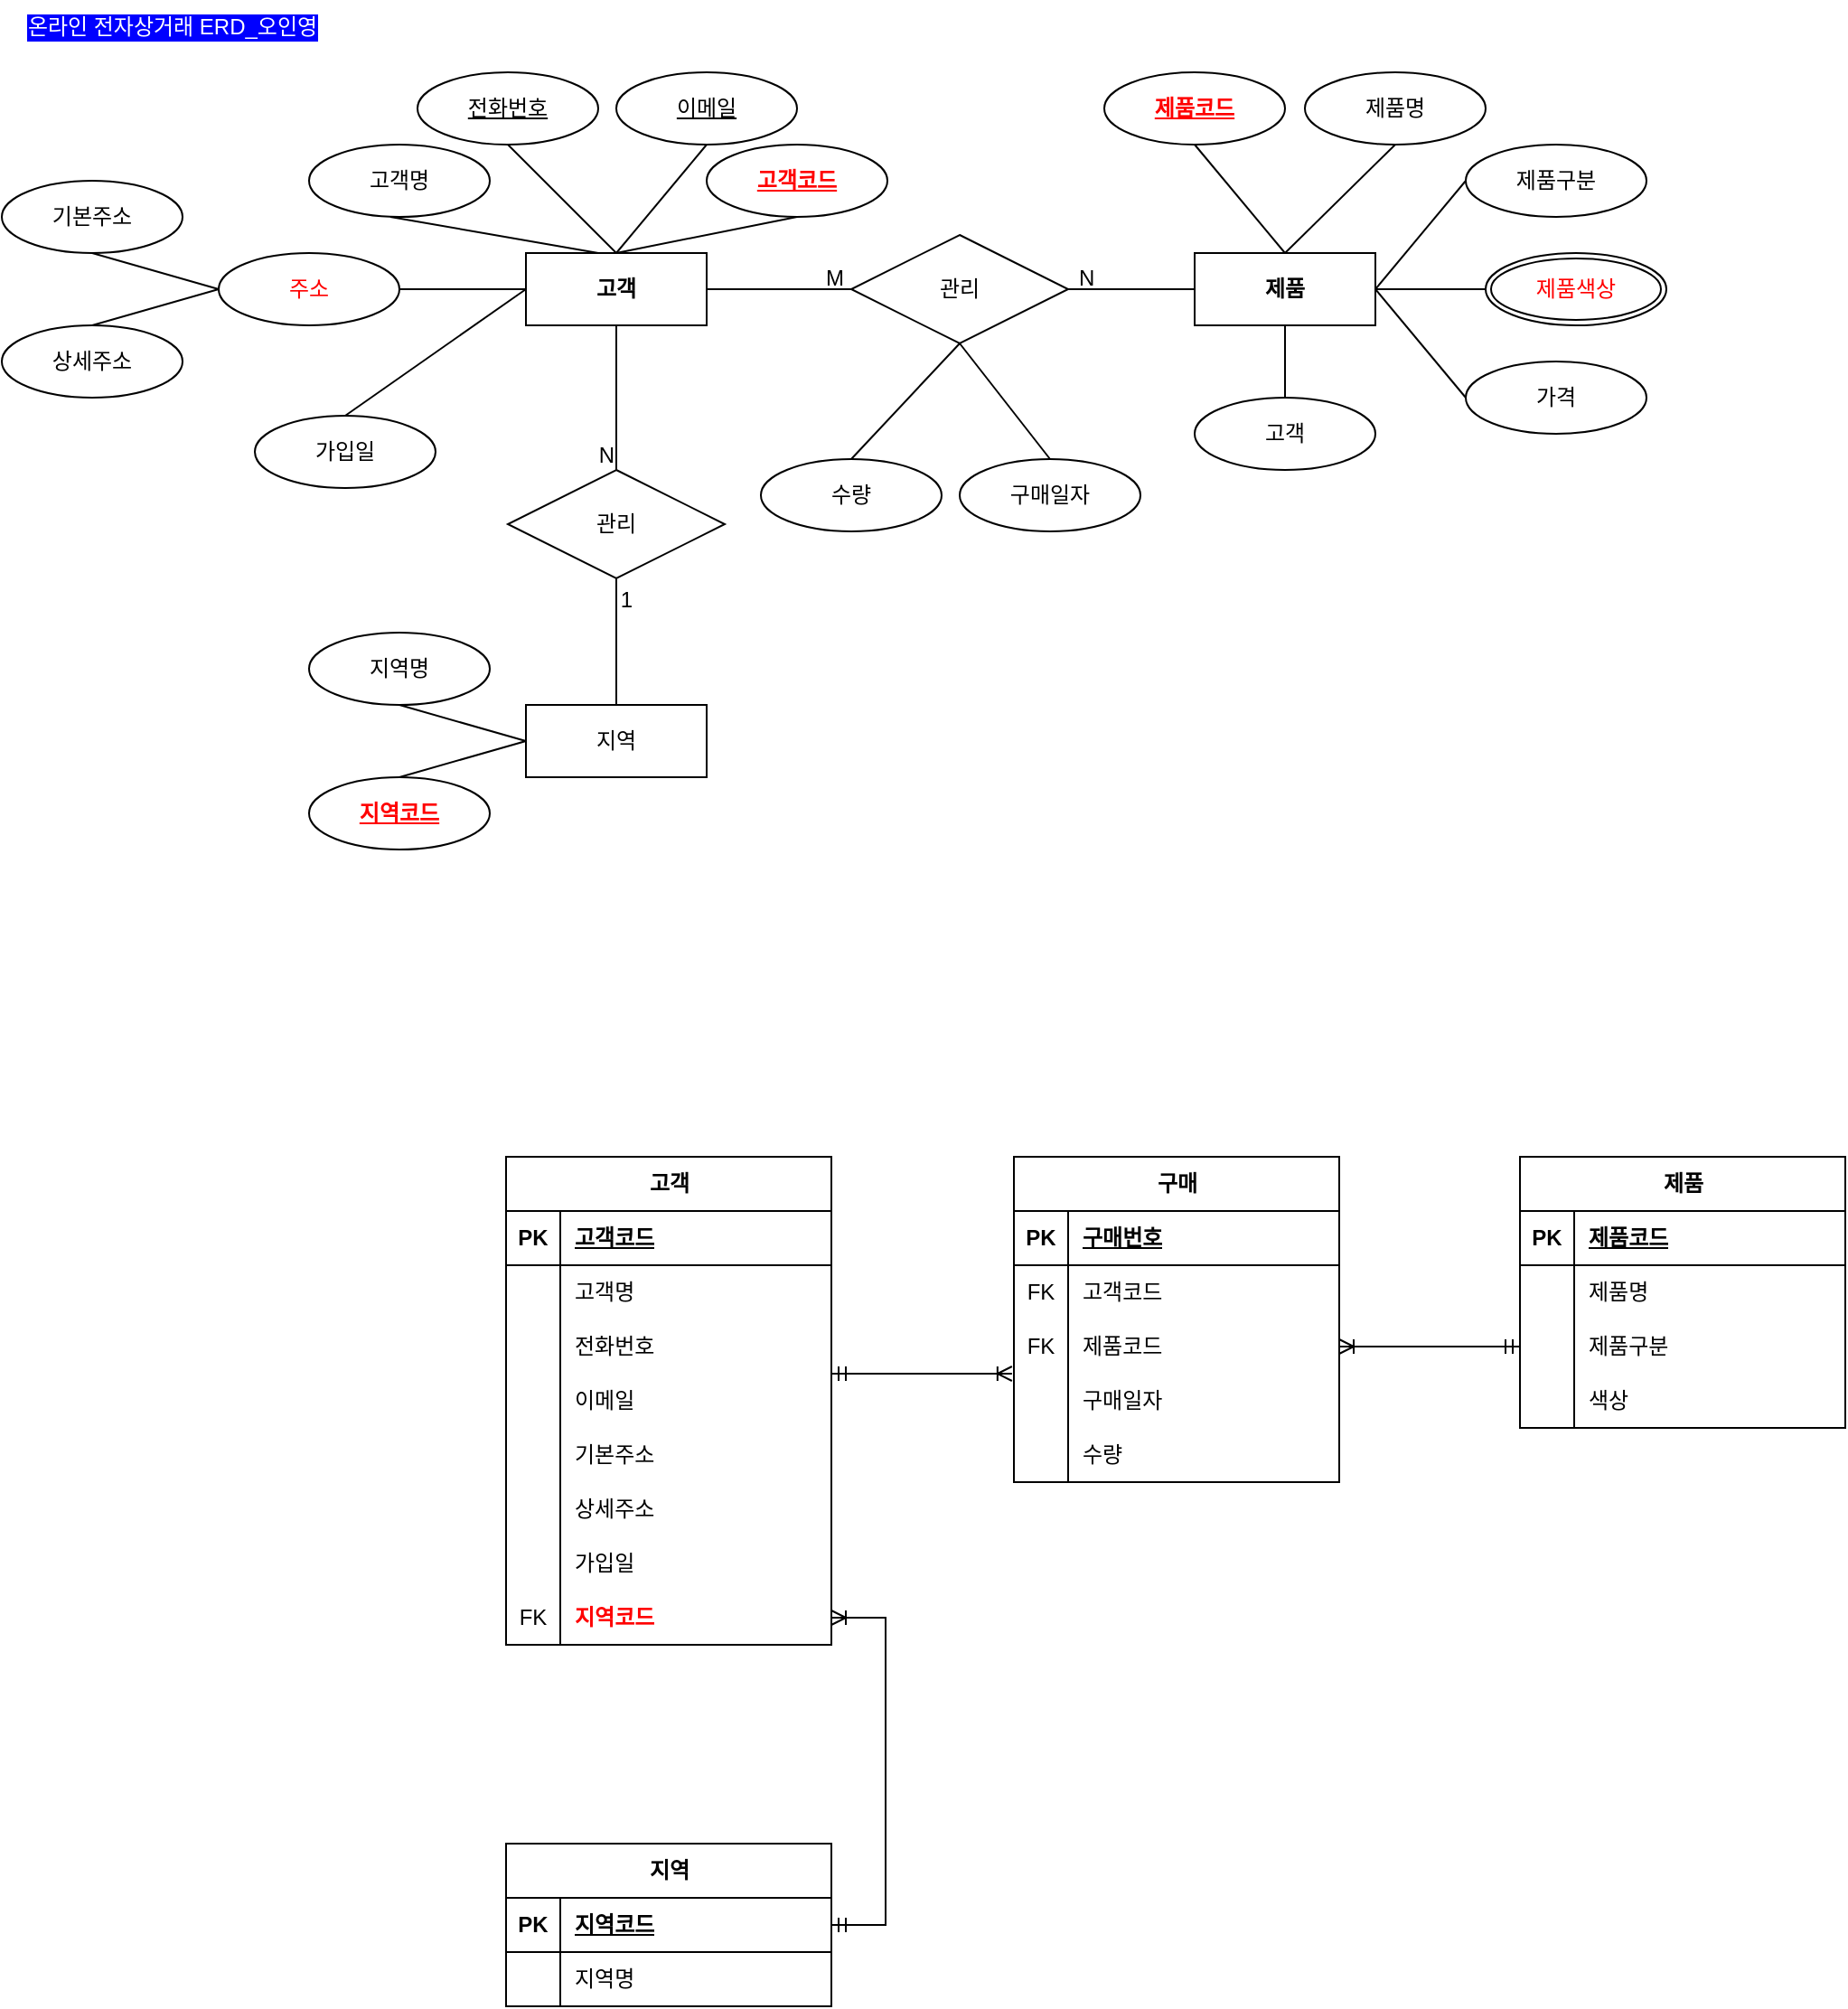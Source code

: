 <mxfile version="22.1.16" type="github">
  <diagram name="페이지-1" id="R67bqp3JX1-UjStmCpMm">
    <mxGraphModel dx="1434" dy="780" grid="1" gridSize="10" guides="1" tooltips="1" connect="1" arrows="1" fold="1" page="1" pageScale="1" pageWidth="827" pageHeight="1169" math="0" shadow="0">
      <root>
        <mxCell id="0" />
        <mxCell id="1" parent="0" />
        <mxCell id="nbEkhS87b62dAmyDPt1U-25" value="고객" style="whiteSpace=wrap;html=1;align=center;fontStyle=1" parent="1" vertex="1">
          <mxGeometry x="610" y="260" width="100" height="40" as="geometry" />
        </mxCell>
        <mxCell id="nbEkhS87b62dAmyDPt1U-26" value="제품&lt;br&gt;" style="whiteSpace=wrap;html=1;align=center;fontStyle=1" parent="1" vertex="1">
          <mxGeometry x="980" y="260" width="100" height="40" as="geometry" />
        </mxCell>
        <mxCell id="nbEkhS87b62dAmyDPt1U-27" value="지역" style="whiteSpace=wrap;html=1;align=center;" parent="1" vertex="1">
          <mxGeometry x="610" y="510" width="100" height="40" as="geometry" />
        </mxCell>
        <mxCell id="nbEkhS87b62dAmyDPt1U-31" value="이메일" style="ellipse;whiteSpace=wrap;html=1;align=center;fontStyle=4" parent="1" vertex="1">
          <mxGeometry x="660" y="160" width="100" height="40" as="geometry" />
        </mxCell>
        <mxCell id="nbEkhS87b62dAmyDPt1U-32" value="전화번호" style="ellipse;whiteSpace=wrap;html=1;align=center;fontStyle=4" parent="1" vertex="1">
          <mxGeometry x="550" y="160" width="100" height="40" as="geometry" />
        </mxCell>
        <mxCell id="nbEkhS87b62dAmyDPt1U-33" value="고객명" style="ellipse;whiteSpace=wrap;html=1;align=center;" parent="1" vertex="1">
          <mxGeometry x="490" y="200" width="100" height="40" as="geometry" />
        </mxCell>
        <mxCell id="nbEkhS87b62dAmyDPt1U-35" value="고객코드" style="ellipse;whiteSpace=wrap;html=1;align=center;fontStyle=5;fontColor=#FF0000;" parent="1" vertex="1">
          <mxGeometry x="710" y="200" width="100" height="40" as="geometry" />
        </mxCell>
        <mxCell id="nbEkhS87b62dAmyDPt1U-36" value="제품코드" style="ellipse;whiteSpace=wrap;html=1;align=center;fontStyle=5;fontColor=#FF0000;" parent="1" vertex="1">
          <mxGeometry x="930" y="160" width="100" height="40" as="geometry" />
        </mxCell>
        <mxCell id="nbEkhS87b62dAmyDPt1U-37" value="제품구분" style="ellipse;whiteSpace=wrap;html=1;align=center;fontStyle=0" parent="1" vertex="1">
          <mxGeometry x="1130" y="200" width="100" height="40" as="geometry" />
        </mxCell>
        <mxCell id="nbEkhS87b62dAmyDPt1U-38" value="제품명" style="ellipse;whiteSpace=wrap;html=1;align=center;fontStyle=0" parent="1" vertex="1">
          <mxGeometry x="1041" y="160" width="100" height="40" as="geometry" />
        </mxCell>
        <mxCell id="nbEkhS87b62dAmyDPt1U-39" value="제품색상" style="ellipse;shape=doubleEllipse;margin=3;whiteSpace=wrap;html=1;align=center;fontColor=#FF0000;" parent="1" vertex="1">
          <mxGeometry x="1141" y="260" width="100" height="40" as="geometry" />
        </mxCell>
        <mxCell id="nbEkhS87b62dAmyDPt1U-40" value="가격" style="ellipse;whiteSpace=wrap;html=1;align=center;fontStyle=0" parent="1" vertex="1">
          <mxGeometry x="1130" y="320" width="100" height="40" as="geometry" />
        </mxCell>
        <mxCell id="nbEkhS87b62dAmyDPt1U-41" value="고객" style="ellipse;whiteSpace=wrap;html=1;align=center;fontStyle=0" parent="1" vertex="1">
          <mxGeometry x="980" y="340" width="100" height="40" as="geometry" />
        </mxCell>
        <mxCell id="nbEkhS87b62dAmyDPt1U-43" value="가입일" style="ellipse;whiteSpace=wrap;html=1;align=center;" parent="1" vertex="1">
          <mxGeometry x="460" y="350" width="100" height="40" as="geometry" />
        </mxCell>
        <mxCell id="nbEkhS87b62dAmyDPt1U-44" value="주소" style="ellipse;whiteSpace=wrap;html=1;align=center;fontColor=#FF0000;" parent="1" vertex="1">
          <mxGeometry x="440" y="260" width="100" height="40" as="geometry" />
        </mxCell>
        <mxCell id="nbEkhS87b62dAmyDPt1U-45" value="기본주소" style="ellipse;whiteSpace=wrap;html=1;align=center;" parent="1" vertex="1">
          <mxGeometry x="320" y="220" width="100" height="40" as="geometry" />
        </mxCell>
        <mxCell id="nbEkhS87b62dAmyDPt1U-46" value="상세주소" style="ellipse;whiteSpace=wrap;html=1;align=center;" parent="1" vertex="1">
          <mxGeometry x="320" y="300" width="100" height="40" as="geometry" />
        </mxCell>
        <mxCell id="nbEkhS87b62dAmyDPt1U-47" value="지역명" style="ellipse;whiteSpace=wrap;html=1;align=center;" parent="1" vertex="1">
          <mxGeometry x="490" y="470" width="100" height="40" as="geometry" />
        </mxCell>
        <mxCell id="nbEkhS87b62dAmyDPt1U-48" value="지역코드" style="ellipse;whiteSpace=wrap;html=1;align=center;fontStyle=5;fontColor=#FF0000;" parent="1" vertex="1">
          <mxGeometry x="490" y="550" width="100" height="40" as="geometry" />
        </mxCell>
        <mxCell id="nbEkhS87b62dAmyDPt1U-54" value="" style="endArrow=none;html=1;rounded=0;exitX=0.5;exitY=0;exitDx=0;exitDy=0;" parent="1" source="nbEkhS87b62dAmyDPt1U-25" edge="1">
          <mxGeometry width="50" height="50" relative="1" as="geometry">
            <mxPoint x="660" y="250" as="sourcePoint" />
            <mxPoint x="710" y="200" as="targetPoint" />
          </mxGeometry>
        </mxCell>
        <mxCell id="nbEkhS87b62dAmyDPt1U-56" value="" style="endArrow=none;html=1;rounded=0;exitX=0.5;exitY=0;exitDx=0;exitDy=0;entryX=0.5;entryY=1;entryDx=0;entryDy=0;" parent="1" source="nbEkhS87b62dAmyDPt1U-25" target="nbEkhS87b62dAmyDPt1U-32" edge="1">
          <mxGeometry width="50" height="50" relative="1" as="geometry">
            <mxPoint x="610" y="260" as="sourcePoint" />
            <mxPoint x="670" y="200" as="targetPoint" />
          </mxGeometry>
        </mxCell>
        <mxCell id="nbEkhS87b62dAmyDPt1U-57" value="" style="endArrow=none;html=1;rounded=0;entryX=0.5;entryY=1;entryDx=0;entryDy=0;" parent="1" target="nbEkhS87b62dAmyDPt1U-35" edge="1">
          <mxGeometry width="50" height="50" relative="1" as="geometry">
            <mxPoint x="660" y="260" as="sourcePoint" />
            <mxPoint x="700" y="210" as="targetPoint" />
          </mxGeometry>
        </mxCell>
        <mxCell id="nbEkhS87b62dAmyDPt1U-58" value="" style="endArrow=none;html=1;rounded=0;" parent="1" edge="1">
          <mxGeometry width="50" height="50" relative="1" as="geometry">
            <mxPoint x="535" y="240" as="sourcePoint" />
            <mxPoint x="650" y="260" as="targetPoint" />
          </mxGeometry>
        </mxCell>
        <mxCell id="nbEkhS87b62dAmyDPt1U-59" value="" style="endArrow=none;html=1;rounded=0;entryX=0;entryY=0.5;entryDx=0;entryDy=0;exitX=1;exitY=0.5;exitDx=0;exitDy=0;" parent="1" source="nbEkhS87b62dAmyDPt1U-44" target="nbEkhS87b62dAmyDPt1U-25" edge="1">
          <mxGeometry width="50" height="50" relative="1" as="geometry">
            <mxPoint x="570" y="280" as="sourcePoint" />
            <mxPoint x="680" y="260" as="targetPoint" />
          </mxGeometry>
        </mxCell>
        <mxCell id="nbEkhS87b62dAmyDPt1U-60" value="" style="endArrow=none;html=1;rounded=0;entryX=0;entryY=0.5;entryDx=0;entryDy=0;exitX=0.5;exitY=1;exitDx=0;exitDy=0;" parent="1" source="nbEkhS87b62dAmyDPt1U-45" target="nbEkhS87b62dAmyDPt1U-44" edge="1">
          <mxGeometry width="50" height="50" relative="1" as="geometry">
            <mxPoint x="310" y="300" as="sourcePoint" />
            <mxPoint x="420" y="280" as="targetPoint" />
          </mxGeometry>
        </mxCell>
        <mxCell id="nbEkhS87b62dAmyDPt1U-61" value="" style="endArrow=none;html=1;rounded=0;fontStyle=1;exitX=0.5;exitY=0;exitDx=0;exitDy=0;" parent="1" source="nbEkhS87b62dAmyDPt1U-46" edge="1">
          <mxGeometry width="50" height="50" relative="1" as="geometry">
            <mxPoint x="310" y="300" as="sourcePoint" />
            <mxPoint x="440" y="280" as="targetPoint" />
          </mxGeometry>
        </mxCell>
        <mxCell id="nbEkhS87b62dAmyDPt1U-62" value="" style="endArrow=none;html=1;rounded=0;entryX=0.5;entryY=1;entryDx=0;entryDy=0;exitX=0;exitY=0.5;exitDx=0;exitDy=0;" parent="1" source="nbEkhS87b62dAmyDPt1U-27" target="nbEkhS87b62dAmyDPt1U-47" edge="1">
          <mxGeometry width="50" height="50" relative="1" as="geometry">
            <mxPoint x="600" y="530" as="sourcePoint" />
            <mxPoint x="540" y="490" as="targetPoint" />
          </mxGeometry>
        </mxCell>
        <mxCell id="nbEkhS87b62dAmyDPt1U-65" value="" style="endArrow=none;html=1;rounded=0;exitX=0.5;exitY=0;exitDx=0;exitDy=0;entryX=0;entryY=0.5;entryDx=0;entryDy=0;" parent="1" source="nbEkhS87b62dAmyDPt1U-48" target="nbEkhS87b62dAmyDPt1U-27" edge="1">
          <mxGeometry width="50" height="50" relative="1" as="geometry">
            <mxPoint x="560" y="570" as="sourcePoint" />
            <mxPoint x="600" y="530" as="targetPoint" />
          </mxGeometry>
        </mxCell>
        <mxCell id="nbEkhS87b62dAmyDPt1U-66" value="" style="endArrow=none;html=1;rounded=0;entryX=0.5;entryY=1;entryDx=0;entryDy=0;" parent="1" target="nbEkhS87b62dAmyDPt1U-38" edge="1">
          <mxGeometry width="50" height="50" relative="1" as="geometry">
            <mxPoint x="1030" y="260" as="sourcePoint" />
            <mxPoint x="1080" y="210" as="targetPoint" />
          </mxGeometry>
        </mxCell>
        <mxCell id="nbEkhS87b62dAmyDPt1U-67" value="" style="endArrow=none;html=1;rounded=0;entryX=0.5;entryY=1;entryDx=0;entryDy=0;exitX=0.5;exitY=0;exitDx=0;exitDy=0;" parent="1" source="nbEkhS87b62dAmyDPt1U-26" target="nbEkhS87b62dAmyDPt1U-36" edge="1">
          <mxGeometry width="50" height="50" relative="1" as="geometry">
            <mxPoint x="930" y="250" as="sourcePoint" />
            <mxPoint x="1010" y="200" as="targetPoint" />
          </mxGeometry>
        </mxCell>
        <mxCell id="nbEkhS87b62dAmyDPt1U-68" value="" style="endArrow=none;html=1;rounded=0;entryX=0;entryY=0.5;entryDx=0;entryDy=0;" parent="1" target="nbEkhS87b62dAmyDPt1U-37" edge="1">
          <mxGeometry width="50" height="50" relative="1" as="geometry">
            <mxPoint x="1080" y="280" as="sourcePoint" />
            <mxPoint x="1140" y="240" as="targetPoint" />
          </mxGeometry>
        </mxCell>
        <mxCell id="nbEkhS87b62dAmyDPt1U-69" value="" style="endArrow=none;html=1;rounded=0;entryX=0;entryY=0.5;entryDx=0;entryDy=0;exitX=1;exitY=0.5;exitDx=0;exitDy=0;" parent="1" source="nbEkhS87b62dAmyDPt1U-26" target="nbEkhS87b62dAmyDPt1U-39" edge="1">
          <mxGeometry width="50" height="50" relative="1" as="geometry">
            <mxPoint x="1090" y="280" as="sourcePoint" />
            <mxPoint x="1150" y="250" as="targetPoint" />
          </mxGeometry>
        </mxCell>
        <mxCell id="nbEkhS87b62dAmyDPt1U-70" value="" style="endArrow=none;html=1;rounded=0;entryX=0;entryY=0.5;entryDx=0;entryDy=0;exitX=1;exitY=0.5;exitDx=0;exitDy=0;" parent="1" source="nbEkhS87b62dAmyDPt1U-26" target="nbEkhS87b62dAmyDPt1U-40" edge="1">
          <mxGeometry width="50" height="50" relative="1" as="geometry">
            <mxPoint x="1090" y="290" as="sourcePoint" />
            <mxPoint x="1150" y="300" as="targetPoint" />
          </mxGeometry>
        </mxCell>
        <mxCell id="nbEkhS87b62dAmyDPt1U-71" value="" style="endArrow=none;html=1;rounded=0;entryX=0.5;entryY=0;entryDx=0;entryDy=0;exitX=1;exitY=0.5;exitDx=0;exitDy=0;" parent="1" target="nbEkhS87b62dAmyDPt1U-41" edge="1">
          <mxGeometry width="50" height="50" relative="1" as="geometry">
            <mxPoint x="1030" y="300" as="sourcePoint" />
            <mxPoint x="1120" y="350" as="targetPoint" />
          </mxGeometry>
        </mxCell>
        <mxCell id="nbEkhS87b62dAmyDPt1U-72" value="" style="endArrow=none;html=1;rounded=0;entryX=0;entryY=0.5;entryDx=0;entryDy=0;exitX=0.5;exitY=0;exitDx=0;exitDy=0;" parent="1" source="nbEkhS87b62dAmyDPt1U-43" target="nbEkhS87b62dAmyDPt1U-25" edge="1">
          <mxGeometry width="50" height="50" relative="1" as="geometry">
            <mxPoint x="580" y="290" as="sourcePoint" />
            <mxPoint x="610" y="290" as="targetPoint" />
          </mxGeometry>
        </mxCell>
        <mxCell id="nbEkhS87b62dAmyDPt1U-76" value="관리" style="shape=rhombus;perimeter=rhombusPerimeter;whiteSpace=wrap;html=1;align=center;" parent="1" vertex="1">
          <mxGeometry x="600" y="380" width="120" height="60" as="geometry" />
        </mxCell>
        <mxCell id="nbEkhS87b62dAmyDPt1U-77" value="관리" style="shape=rhombus;perimeter=rhombusPerimeter;whiteSpace=wrap;html=1;align=center;" parent="1" vertex="1">
          <mxGeometry x="790" y="250" width="120" height="60" as="geometry" />
        </mxCell>
        <mxCell id="nbEkhS87b62dAmyDPt1U-80" value="" style="endArrow=none;html=1;rounded=0;entryX=0.5;entryY=1;entryDx=0;entryDy=0;exitX=0.5;exitY=0;exitDx=0;exitDy=0;" parent="1" source="nbEkhS87b62dAmyDPt1U-27" target="nbEkhS87b62dAmyDPt1U-76" edge="1">
          <mxGeometry relative="1" as="geometry">
            <mxPoint x="810" y="520" as="sourcePoint" />
            <mxPoint x="970" y="520" as="targetPoint" />
          </mxGeometry>
        </mxCell>
        <mxCell id="nbEkhS87b62dAmyDPt1U-81" value="1" style="resizable=0;html=1;whiteSpace=wrap;align=right;verticalAlign=bottom;" parent="nbEkhS87b62dAmyDPt1U-80" connectable="0" vertex="1">
          <mxGeometry x="1" relative="1" as="geometry">
            <mxPoint x="10" y="20" as="offset" />
          </mxGeometry>
        </mxCell>
        <mxCell id="nbEkhS87b62dAmyDPt1U-82" value="" style="endArrow=none;html=1;rounded=0;exitX=0.5;exitY=1;exitDx=0;exitDy=0;entryX=0.5;entryY=0;entryDx=0;entryDy=0;" parent="1" source="nbEkhS87b62dAmyDPt1U-25" target="nbEkhS87b62dAmyDPt1U-76" edge="1">
          <mxGeometry relative="1" as="geometry">
            <mxPoint x="810" y="520" as="sourcePoint" />
            <mxPoint x="970" y="520" as="targetPoint" />
          </mxGeometry>
        </mxCell>
        <mxCell id="nbEkhS87b62dAmyDPt1U-83" value="N" style="resizable=0;html=1;whiteSpace=wrap;align=right;verticalAlign=bottom;" parent="nbEkhS87b62dAmyDPt1U-82" connectable="0" vertex="1">
          <mxGeometry x="1" relative="1" as="geometry" />
        </mxCell>
        <mxCell id="nbEkhS87b62dAmyDPt1U-87" value="" style="endArrow=none;html=1;rounded=0;entryX=0;entryY=0.5;entryDx=0;entryDy=0;" parent="1" target="nbEkhS87b62dAmyDPt1U-77" edge="1">
          <mxGeometry relative="1" as="geometry">
            <mxPoint x="790" y="280" as="sourcePoint" />
            <mxPoint x="860" y="279.5" as="targetPoint" />
          </mxGeometry>
        </mxCell>
        <mxCell id="nbEkhS87b62dAmyDPt1U-90" value="" style="endArrow=none;html=1;rounded=0;entryX=0;entryY=0.5;entryDx=0;entryDy=0;exitX=1;exitY=0.5;exitDx=0;exitDy=0;" parent="1" source="nbEkhS87b62dAmyDPt1U-25" target="nbEkhS87b62dAmyDPt1U-77" edge="1">
          <mxGeometry relative="1" as="geometry">
            <mxPoint x="700" y="279.5" as="sourcePoint" />
            <mxPoint x="790" y="280.99" as="targetPoint" />
          </mxGeometry>
        </mxCell>
        <mxCell id="nbEkhS87b62dAmyDPt1U-91" value="" style="endArrow=none;html=1;rounded=0;entryX=0;entryY=0.5;entryDx=0;entryDy=0;" parent="1" target="nbEkhS87b62dAmyDPt1U-26" edge="1">
          <mxGeometry relative="1" as="geometry">
            <mxPoint x="910" y="280" as="sourcePoint" />
            <mxPoint x="800" y="290" as="targetPoint" />
          </mxGeometry>
        </mxCell>
        <mxCell id="nbEkhS87b62dAmyDPt1U-93" value="M" style="text;strokeColor=none;fillColor=none;spacingLeft=4;spacingRight=4;overflow=hidden;rotatable=0;points=[[0,0.5],[1,0.5]];portConstraint=eastwest;fontSize=12;whiteSpace=wrap;html=1;" parent="1" vertex="1">
          <mxGeometry x="770" y="260" width="20" height="20" as="geometry" />
        </mxCell>
        <mxCell id="nbEkhS87b62dAmyDPt1U-95" value="N" style="text;strokeColor=none;fillColor=none;spacingLeft=4;spacingRight=4;overflow=hidden;rotatable=0;points=[[0,0.5],[1,0.5]];portConstraint=eastwest;fontSize=12;whiteSpace=wrap;html=1;" parent="1" vertex="1">
          <mxGeometry x="910" y="260" width="20" height="20" as="geometry" />
        </mxCell>
        <mxCell id="nbEkhS87b62dAmyDPt1U-98" value="온라인 전자상거래 ERD_오인영" style="text;html=1;align=center;verticalAlign=middle;resizable=0;points=[];autosize=1;strokeColor=none;fillColor=none;labelBackgroundColor=#0000FF;fontColor=#FFFFFF;" parent="1" vertex="1">
          <mxGeometry x="319" y="120" width="190" height="30" as="geometry" />
        </mxCell>
        <mxCell id="nbEkhS87b62dAmyDPt1U-99" value="구매일자" style="ellipse;whiteSpace=wrap;html=1;align=center;fontStyle=0" parent="1" vertex="1">
          <mxGeometry x="850" y="374" width="100" height="40" as="geometry" />
        </mxCell>
        <mxCell id="nbEkhS87b62dAmyDPt1U-100" value="수량" style="ellipse;whiteSpace=wrap;html=1;align=center;fontStyle=0" parent="1" vertex="1">
          <mxGeometry x="740" y="374" width="100" height="40" as="geometry" />
        </mxCell>
        <mxCell id="nbEkhS87b62dAmyDPt1U-101" value="" style="endArrow=none;html=1;rounded=0;entryX=0.5;entryY=0;entryDx=0;entryDy=0;exitX=0.5;exitY=1;exitDx=0;exitDy=0;" parent="1" source="nbEkhS87b62dAmyDPt1U-77" target="nbEkhS87b62dAmyDPt1U-100" edge="1">
          <mxGeometry width="50" height="50" relative="1" as="geometry">
            <mxPoint x="1040" y="310" as="sourcePoint" />
            <mxPoint x="1040" y="350" as="targetPoint" />
          </mxGeometry>
        </mxCell>
        <mxCell id="nbEkhS87b62dAmyDPt1U-102" value="" style="endArrow=none;html=1;rounded=0;entryX=0.5;entryY=0;entryDx=0;entryDy=0;exitX=0.5;exitY=1;exitDx=0;exitDy=0;" parent="1" source="nbEkhS87b62dAmyDPt1U-77" target="nbEkhS87b62dAmyDPt1U-99" edge="1">
          <mxGeometry width="50" height="50" relative="1" as="geometry">
            <mxPoint x="860" y="320" as="sourcePoint" />
            <mxPoint x="800" y="384" as="targetPoint" />
          </mxGeometry>
        </mxCell>
        <mxCell id="STUIRqtO8_ZyQe86ZnWQ-1" value="고객" style="shape=table;startSize=30;container=1;collapsible=1;childLayout=tableLayout;fixedRows=1;rowLines=0;fontStyle=1;align=center;resizeLast=1;html=1;" vertex="1" parent="1">
          <mxGeometry x="599" y="760" width="180" height="270" as="geometry" />
        </mxCell>
        <mxCell id="STUIRqtO8_ZyQe86ZnWQ-2" value="" style="shape=tableRow;horizontal=0;startSize=0;swimlaneHead=0;swimlaneBody=0;fillColor=none;collapsible=0;dropTarget=0;points=[[0,0.5],[1,0.5]];portConstraint=eastwest;top=0;left=0;right=0;bottom=1;" vertex="1" parent="STUIRqtO8_ZyQe86ZnWQ-1">
          <mxGeometry y="30" width="180" height="30" as="geometry" />
        </mxCell>
        <mxCell id="STUIRqtO8_ZyQe86ZnWQ-3" value="PK" style="shape=partialRectangle;connectable=0;fillColor=none;top=0;left=0;bottom=0;right=0;fontStyle=1;overflow=hidden;whiteSpace=wrap;html=1;" vertex="1" parent="STUIRqtO8_ZyQe86ZnWQ-2">
          <mxGeometry width="30" height="30" as="geometry">
            <mxRectangle width="30" height="30" as="alternateBounds" />
          </mxGeometry>
        </mxCell>
        <mxCell id="STUIRqtO8_ZyQe86ZnWQ-4" value="고객코드" style="shape=partialRectangle;connectable=0;fillColor=none;top=0;left=0;bottom=0;right=0;align=left;spacingLeft=6;fontStyle=5;overflow=hidden;whiteSpace=wrap;html=1;" vertex="1" parent="STUIRqtO8_ZyQe86ZnWQ-2">
          <mxGeometry x="30" width="150" height="30" as="geometry">
            <mxRectangle width="150" height="30" as="alternateBounds" />
          </mxGeometry>
        </mxCell>
        <mxCell id="STUIRqtO8_ZyQe86ZnWQ-5" value="" style="shape=tableRow;horizontal=0;startSize=0;swimlaneHead=0;swimlaneBody=0;fillColor=none;collapsible=0;dropTarget=0;points=[[0,0.5],[1,0.5]];portConstraint=eastwest;top=0;left=0;right=0;bottom=0;" vertex="1" parent="STUIRqtO8_ZyQe86ZnWQ-1">
          <mxGeometry y="60" width="180" height="30" as="geometry" />
        </mxCell>
        <mxCell id="STUIRqtO8_ZyQe86ZnWQ-6" value="" style="shape=partialRectangle;connectable=0;fillColor=none;top=0;left=0;bottom=0;right=0;editable=1;overflow=hidden;whiteSpace=wrap;html=1;" vertex="1" parent="STUIRqtO8_ZyQe86ZnWQ-5">
          <mxGeometry width="30" height="30" as="geometry">
            <mxRectangle width="30" height="30" as="alternateBounds" />
          </mxGeometry>
        </mxCell>
        <mxCell id="STUIRqtO8_ZyQe86ZnWQ-7" value="고객명" style="shape=partialRectangle;connectable=0;fillColor=none;top=0;left=0;bottom=0;right=0;align=left;spacingLeft=6;overflow=hidden;whiteSpace=wrap;html=1;" vertex="1" parent="STUIRqtO8_ZyQe86ZnWQ-5">
          <mxGeometry x="30" width="150" height="30" as="geometry">
            <mxRectangle width="150" height="30" as="alternateBounds" />
          </mxGeometry>
        </mxCell>
        <mxCell id="STUIRqtO8_ZyQe86ZnWQ-8" value="" style="shape=tableRow;horizontal=0;startSize=0;swimlaneHead=0;swimlaneBody=0;fillColor=none;collapsible=0;dropTarget=0;points=[[0,0.5],[1,0.5]];portConstraint=eastwest;top=0;left=0;right=0;bottom=0;" vertex="1" parent="STUIRqtO8_ZyQe86ZnWQ-1">
          <mxGeometry y="90" width="180" height="30" as="geometry" />
        </mxCell>
        <mxCell id="STUIRqtO8_ZyQe86ZnWQ-9" value="" style="shape=partialRectangle;connectable=0;fillColor=none;top=0;left=0;bottom=0;right=0;editable=1;overflow=hidden;whiteSpace=wrap;html=1;" vertex="1" parent="STUIRqtO8_ZyQe86ZnWQ-8">
          <mxGeometry width="30" height="30" as="geometry">
            <mxRectangle width="30" height="30" as="alternateBounds" />
          </mxGeometry>
        </mxCell>
        <mxCell id="STUIRqtO8_ZyQe86ZnWQ-10" value="전화번호" style="shape=partialRectangle;connectable=0;fillColor=none;top=0;left=0;bottom=0;right=0;align=left;spacingLeft=6;overflow=hidden;whiteSpace=wrap;html=1;" vertex="1" parent="STUIRqtO8_ZyQe86ZnWQ-8">
          <mxGeometry x="30" width="150" height="30" as="geometry">
            <mxRectangle width="150" height="30" as="alternateBounds" />
          </mxGeometry>
        </mxCell>
        <mxCell id="STUIRqtO8_ZyQe86ZnWQ-11" value="" style="shape=tableRow;horizontal=0;startSize=0;swimlaneHead=0;swimlaneBody=0;fillColor=none;collapsible=0;dropTarget=0;points=[[0,0.5],[1,0.5]];portConstraint=eastwest;top=0;left=0;right=0;bottom=0;" vertex="1" parent="STUIRqtO8_ZyQe86ZnWQ-1">
          <mxGeometry y="120" width="180" height="30" as="geometry" />
        </mxCell>
        <mxCell id="STUIRqtO8_ZyQe86ZnWQ-12" value="" style="shape=partialRectangle;connectable=0;fillColor=none;top=0;left=0;bottom=0;right=0;editable=1;overflow=hidden;whiteSpace=wrap;html=1;" vertex="1" parent="STUIRqtO8_ZyQe86ZnWQ-11">
          <mxGeometry width="30" height="30" as="geometry">
            <mxRectangle width="30" height="30" as="alternateBounds" />
          </mxGeometry>
        </mxCell>
        <mxCell id="STUIRqtO8_ZyQe86ZnWQ-13" value="이메일" style="shape=partialRectangle;connectable=0;fillColor=none;top=0;left=0;bottom=0;right=0;align=left;spacingLeft=6;overflow=hidden;whiteSpace=wrap;html=1;" vertex="1" parent="STUIRqtO8_ZyQe86ZnWQ-11">
          <mxGeometry x="30" width="150" height="30" as="geometry">
            <mxRectangle width="150" height="30" as="alternateBounds" />
          </mxGeometry>
        </mxCell>
        <mxCell id="STUIRqtO8_ZyQe86ZnWQ-16" value="" style="shape=tableRow;horizontal=0;startSize=0;swimlaneHead=0;swimlaneBody=0;fillColor=none;collapsible=0;dropTarget=0;points=[[0,0.5],[1,0.5]];portConstraint=eastwest;top=0;left=0;right=0;bottom=0;" vertex="1" parent="STUIRqtO8_ZyQe86ZnWQ-1">
          <mxGeometry y="150" width="180" height="30" as="geometry" />
        </mxCell>
        <mxCell id="STUIRqtO8_ZyQe86ZnWQ-17" value="" style="shape=partialRectangle;connectable=0;fillColor=none;top=0;left=0;bottom=0;right=0;editable=1;overflow=hidden;whiteSpace=wrap;html=1;" vertex="1" parent="STUIRqtO8_ZyQe86ZnWQ-16">
          <mxGeometry width="30" height="30" as="geometry">
            <mxRectangle width="30" height="30" as="alternateBounds" />
          </mxGeometry>
        </mxCell>
        <mxCell id="STUIRqtO8_ZyQe86ZnWQ-18" value="기본주소" style="shape=partialRectangle;connectable=0;fillColor=none;top=0;left=0;bottom=0;right=0;align=left;spacingLeft=6;overflow=hidden;whiteSpace=wrap;html=1;" vertex="1" parent="STUIRqtO8_ZyQe86ZnWQ-16">
          <mxGeometry x="30" width="150" height="30" as="geometry">
            <mxRectangle width="150" height="30" as="alternateBounds" />
          </mxGeometry>
        </mxCell>
        <mxCell id="STUIRqtO8_ZyQe86ZnWQ-22" value="" style="shape=tableRow;horizontal=0;startSize=0;swimlaneHead=0;swimlaneBody=0;fillColor=none;collapsible=0;dropTarget=0;points=[[0,0.5],[1,0.5]];portConstraint=eastwest;top=0;left=0;right=0;bottom=0;" vertex="1" parent="STUIRqtO8_ZyQe86ZnWQ-1">
          <mxGeometry y="180" width="180" height="30" as="geometry" />
        </mxCell>
        <mxCell id="STUIRqtO8_ZyQe86ZnWQ-23" value="" style="shape=partialRectangle;connectable=0;fillColor=none;top=0;left=0;bottom=0;right=0;editable=1;overflow=hidden;whiteSpace=wrap;html=1;" vertex="1" parent="STUIRqtO8_ZyQe86ZnWQ-22">
          <mxGeometry width="30" height="30" as="geometry">
            <mxRectangle width="30" height="30" as="alternateBounds" />
          </mxGeometry>
        </mxCell>
        <mxCell id="STUIRqtO8_ZyQe86ZnWQ-24" value="상세주소" style="shape=partialRectangle;connectable=0;fillColor=none;top=0;left=0;bottom=0;right=0;align=left;spacingLeft=6;overflow=hidden;whiteSpace=wrap;html=1;" vertex="1" parent="STUIRqtO8_ZyQe86ZnWQ-22">
          <mxGeometry x="30" width="150" height="30" as="geometry">
            <mxRectangle width="150" height="30" as="alternateBounds" />
          </mxGeometry>
        </mxCell>
        <mxCell id="STUIRqtO8_ZyQe86ZnWQ-19" value="" style="shape=tableRow;horizontal=0;startSize=0;swimlaneHead=0;swimlaneBody=0;fillColor=none;collapsible=0;dropTarget=0;points=[[0,0.5],[1,0.5]];portConstraint=eastwest;top=0;left=0;right=0;bottom=0;" vertex="1" parent="STUIRqtO8_ZyQe86ZnWQ-1">
          <mxGeometry y="210" width="180" height="30" as="geometry" />
        </mxCell>
        <mxCell id="STUIRqtO8_ZyQe86ZnWQ-20" value="" style="shape=partialRectangle;connectable=0;fillColor=none;top=0;left=0;bottom=0;right=0;editable=1;overflow=hidden;whiteSpace=wrap;html=1;" vertex="1" parent="STUIRqtO8_ZyQe86ZnWQ-19">
          <mxGeometry width="30" height="30" as="geometry">
            <mxRectangle width="30" height="30" as="alternateBounds" />
          </mxGeometry>
        </mxCell>
        <mxCell id="STUIRqtO8_ZyQe86ZnWQ-21" value="가입일" style="shape=partialRectangle;connectable=0;fillColor=none;top=0;left=0;bottom=0;right=0;align=left;spacingLeft=6;overflow=hidden;whiteSpace=wrap;html=1;" vertex="1" parent="STUIRqtO8_ZyQe86ZnWQ-19">
          <mxGeometry x="30" width="150" height="30" as="geometry">
            <mxRectangle width="150" height="30" as="alternateBounds" />
          </mxGeometry>
        </mxCell>
        <mxCell id="STUIRqtO8_ZyQe86ZnWQ-202" value="" style="shape=tableRow;horizontal=0;startSize=0;swimlaneHead=0;swimlaneBody=0;fillColor=none;collapsible=0;dropTarget=0;points=[[0,0.5],[1,0.5]];portConstraint=eastwest;top=0;left=0;right=0;bottom=0;" vertex="1" parent="STUIRqtO8_ZyQe86ZnWQ-1">
          <mxGeometry y="240" width="180" height="30" as="geometry" />
        </mxCell>
        <mxCell id="STUIRqtO8_ZyQe86ZnWQ-203" value="FK" style="shape=partialRectangle;connectable=0;fillColor=none;top=0;left=0;bottom=0;right=0;editable=1;overflow=hidden;whiteSpace=wrap;html=1;" vertex="1" parent="STUIRqtO8_ZyQe86ZnWQ-202">
          <mxGeometry width="30" height="30" as="geometry">
            <mxRectangle width="30" height="30" as="alternateBounds" />
          </mxGeometry>
        </mxCell>
        <mxCell id="STUIRqtO8_ZyQe86ZnWQ-204" value="지역코드" style="shape=partialRectangle;connectable=0;fillColor=none;top=0;left=0;bottom=0;right=0;align=left;spacingLeft=6;overflow=hidden;whiteSpace=wrap;html=1;fontColor=#FF0000;fontStyle=1" vertex="1" parent="STUIRqtO8_ZyQe86ZnWQ-202">
          <mxGeometry x="30" width="150" height="30" as="geometry">
            <mxRectangle width="150" height="30" as="alternateBounds" />
          </mxGeometry>
        </mxCell>
        <mxCell id="STUIRqtO8_ZyQe86ZnWQ-41" value="지역" style="shape=table;startSize=30;container=1;collapsible=1;childLayout=tableLayout;fixedRows=1;rowLines=0;fontStyle=1;align=center;resizeLast=1;html=1;" vertex="1" parent="1">
          <mxGeometry x="599" y="1140" width="180" height="90" as="geometry" />
        </mxCell>
        <mxCell id="STUIRqtO8_ZyQe86ZnWQ-42" value="" style="shape=tableRow;horizontal=0;startSize=0;swimlaneHead=0;swimlaneBody=0;fillColor=none;collapsible=0;dropTarget=0;points=[[0,0.5],[1,0.5]];portConstraint=eastwest;top=0;left=0;right=0;bottom=1;" vertex="1" parent="STUIRqtO8_ZyQe86ZnWQ-41">
          <mxGeometry y="30" width="180" height="30" as="geometry" />
        </mxCell>
        <mxCell id="STUIRqtO8_ZyQe86ZnWQ-43" value="PK" style="shape=partialRectangle;connectable=0;fillColor=none;top=0;left=0;bottom=0;right=0;fontStyle=1;overflow=hidden;whiteSpace=wrap;html=1;" vertex="1" parent="STUIRqtO8_ZyQe86ZnWQ-42">
          <mxGeometry width="30" height="30" as="geometry">
            <mxRectangle width="30" height="30" as="alternateBounds" />
          </mxGeometry>
        </mxCell>
        <mxCell id="STUIRqtO8_ZyQe86ZnWQ-44" value="지역코드" style="shape=partialRectangle;connectable=0;fillColor=none;top=0;left=0;bottom=0;right=0;align=left;spacingLeft=6;fontStyle=5;overflow=hidden;whiteSpace=wrap;html=1;" vertex="1" parent="STUIRqtO8_ZyQe86ZnWQ-42">
          <mxGeometry x="30" width="150" height="30" as="geometry">
            <mxRectangle width="150" height="30" as="alternateBounds" />
          </mxGeometry>
        </mxCell>
        <mxCell id="STUIRqtO8_ZyQe86ZnWQ-45" value="" style="shape=tableRow;horizontal=0;startSize=0;swimlaneHead=0;swimlaneBody=0;fillColor=none;collapsible=0;dropTarget=0;points=[[0,0.5],[1,0.5]];portConstraint=eastwest;top=0;left=0;right=0;bottom=0;" vertex="1" parent="STUIRqtO8_ZyQe86ZnWQ-41">
          <mxGeometry y="60" width="180" height="30" as="geometry" />
        </mxCell>
        <mxCell id="STUIRqtO8_ZyQe86ZnWQ-46" value="" style="shape=partialRectangle;connectable=0;fillColor=none;top=0;left=0;bottom=0;right=0;editable=1;overflow=hidden;whiteSpace=wrap;html=1;" vertex="1" parent="STUIRqtO8_ZyQe86ZnWQ-45">
          <mxGeometry width="30" height="30" as="geometry">
            <mxRectangle width="30" height="30" as="alternateBounds" />
          </mxGeometry>
        </mxCell>
        <mxCell id="STUIRqtO8_ZyQe86ZnWQ-47" value="지역명" style="shape=partialRectangle;connectable=0;fillColor=none;top=0;left=0;bottom=0;right=0;align=left;spacingLeft=6;overflow=hidden;whiteSpace=wrap;html=1;" vertex="1" parent="STUIRqtO8_ZyQe86ZnWQ-45">
          <mxGeometry x="30" width="150" height="30" as="geometry">
            <mxRectangle width="150" height="30" as="alternateBounds" />
          </mxGeometry>
        </mxCell>
        <mxCell id="STUIRqtO8_ZyQe86ZnWQ-96" value="제품" style="shape=table;startSize=30;container=1;collapsible=1;childLayout=tableLayout;fixedRows=1;rowLines=0;fontStyle=1;align=center;resizeLast=1;html=1;" vertex="1" parent="1">
          <mxGeometry x="1160" y="760" width="180" height="150" as="geometry" />
        </mxCell>
        <mxCell id="STUIRqtO8_ZyQe86ZnWQ-97" value="" style="shape=tableRow;horizontal=0;startSize=0;swimlaneHead=0;swimlaneBody=0;fillColor=none;collapsible=0;dropTarget=0;points=[[0,0.5],[1,0.5]];portConstraint=eastwest;top=0;left=0;right=0;bottom=1;" vertex="1" parent="STUIRqtO8_ZyQe86ZnWQ-96">
          <mxGeometry y="30" width="180" height="30" as="geometry" />
        </mxCell>
        <mxCell id="STUIRqtO8_ZyQe86ZnWQ-98" value="PK" style="shape=partialRectangle;connectable=0;fillColor=none;top=0;left=0;bottom=0;right=0;fontStyle=1;overflow=hidden;whiteSpace=wrap;html=1;" vertex="1" parent="STUIRqtO8_ZyQe86ZnWQ-97">
          <mxGeometry width="30" height="30" as="geometry">
            <mxRectangle width="30" height="30" as="alternateBounds" />
          </mxGeometry>
        </mxCell>
        <mxCell id="STUIRqtO8_ZyQe86ZnWQ-99" value="제품코드" style="shape=partialRectangle;connectable=0;fillColor=none;top=0;left=0;bottom=0;right=0;align=left;spacingLeft=6;fontStyle=5;overflow=hidden;whiteSpace=wrap;html=1;" vertex="1" parent="STUIRqtO8_ZyQe86ZnWQ-97">
          <mxGeometry x="30" width="150" height="30" as="geometry">
            <mxRectangle width="150" height="30" as="alternateBounds" />
          </mxGeometry>
        </mxCell>
        <mxCell id="STUIRqtO8_ZyQe86ZnWQ-100" value="" style="shape=tableRow;horizontal=0;startSize=0;swimlaneHead=0;swimlaneBody=0;fillColor=none;collapsible=0;dropTarget=0;points=[[0,0.5],[1,0.5]];portConstraint=eastwest;top=0;left=0;right=0;bottom=0;" vertex="1" parent="STUIRqtO8_ZyQe86ZnWQ-96">
          <mxGeometry y="60" width="180" height="30" as="geometry" />
        </mxCell>
        <mxCell id="STUIRqtO8_ZyQe86ZnWQ-101" value="" style="shape=partialRectangle;connectable=0;fillColor=none;top=0;left=0;bottom=0;right=0;editable=1;overflow=hidden;whiteSpace=wrap;html=1;" vertex="1" parent="STUIRqtO8_ZyQe86ZnWQ-100">
          <mxGeometry width="30" height="30" as="geometry">
            <mxRectangle width="30" height="30" as="alternateBounds" />
          </mxGeometry>
        </mxCell>
        <mxCell id="STUIRqtO8_ZyQe86ZnWQ-102" value="제품명" style="shape=partialRectangle;connectable=0;fillColor=none;top=0;left=0;bottom=0;right=0;align=left;spacingLeft=6;overflow=hidden;whiteSpace=wrap;html=1;" vertex="1" parent="STUIRqtO8_ZyQe86ZnWQ-100">
          <mxGeometry x="30" width="150" height="30" as="geometry">
            <mxRectangle width="150" height="30" as="alternateBounds" />
          </mxGeometry>
        </mxCell>
        <mxCell id="STUIRqtO8_ZyQe86ZnWQ-103" value="" style="shape=tableRow;horizontal=0;startSize=0;swimlaneHead=0;swimlaneBody=0;fillColor=none;collapsible=0;dropTarget=0;points=[[0,0.5],[1,0.5]];portConstraint=eastwest;top=0;left=0;right=0;bottom=0;" vertex="1" parent="STUIRqtO8_ZyQe86ZnWQ-96">
          <mxGeometry y="90" width="180" height="30" as="geometry" />
        </mxCell>
        <mxCell id="STUIRqtO8_ZyQe86ZnWQ-104" value="" style="shape=partialRectangle;connectable=0;fillColor=none;top=0;left=0;bottom=0;right=0;editable=1;overflow=hidden;whiteSpace=wrap;html=1;" vertex="1" parent="STUIRqtO8_ZyQe86ZnWQ-103">
          <mxGeometry width="30" height="30" as="geometry">
            <mxRectangle width="30" height="30" as="alternateBounds" />
          </mxGeometry>
        </mxCell>
        <mxCell id="STUIRqtO8_ZyQe86ZnWQ-105" value="제품구분" style="shape=partialRectangle;connectable=0;fillColor=none;top=0;left=0;bottom=0;right=0;align=left;spacingLeft=6;overflow=hidden;whiteSpace=wrap;html=1;" vertex="1" parent="STUIRqtO8_ZyQe86ZnWQ-103">
          <mxGeometry x="30" width="150" height="30" as="geometry">
            <mxRectangle width="150" height="30" as="alternateBounds" />
          </mxGeometry>
        </mxCell>
        <mxCell id="STUIRqtO8_ZyQe86ZnWQ-106" value="" style="shape=tableRow;horizontal=0;startSize=0;swimlaneHead=0;swimlaneBody=0;fillColor=none;collapsible=0;dropTarget=0;points=[[0,0.5],[1,0.5]];portConstraint=eastwest;top=0;left=0;right=0;bottom=0;" vertex="1" parent="STUIRqtO8_ZyQe86ZnWQ-96">
          <mxGeometry y="120" width="180" height="30" as="geometry" />
        </mxCell>
        <mxCell id="STUIRqtO8_ZyQe86ZnWQ-107" value="" style="shape=partialRectangle;connectable=0;fillColor=none;top=0;left=0;bottom=0;right=0;editable=1;overflow=hidden;whiteSpace=wrap;html=1;" vertex="1" parent="STUIRqtO8_ZyQe86ZnWQ-106">
          <mxGeometry width="30" height="30" as="geometry">
            <mxRectangle width="30" height="30" as="alternateBounds" />
          </mxGeometry>
        </mxCell>
        <mxCell id="STUIRqtO8_ZyQe86ZnWQ-108" value="색상" style="shape=partialRectangle;connectable=0;fillColor=none;top=0;left=0;bottom=0;right=0;align=left;spacingLeft=6;overflow=hidden;whiteSpace=wrap;html=1;" vertex="1" parent="STUIRqtO8_ZyQe86ZnWQ-106">
          <mxGeometry x="30" width="150" height="30" as="geometry">
            <mxRectangle width="150" height="30" as="alternateBounds" />
          </mxGeometry>
        </mxCell>
        <mxCell id="STUIRqtO8_ZyQe86ZnWQ-151" value="구매" style="shape=table;startSize=30;container=1;collapsible=1;childLayout=tableLayout;fixedRows=1;rowLines=0;fontStyle=1;align=center;resizeLast=1;html=1;" vertex="1" parent="1">
          <mxGeometry x="880" y="760" width="180" height="180" as="geometry" />
        </mxCell>
        <mxCell id="STUIRqtO8_ZyQe86ZnWQ-152" value="" style="shape=tableRow;horizontal=0;startSize=0;swimlaneHead=0;swimlaneBody=0;fillColor=none;collapsible=0;dropTarget=0;points=[[0,0.5],[1,0.5]];portConstraint=eastwest;top=0;left=0;right=0;bottom=1;" vertex="1" parent="STUIRqtO8_ZyQe86ZnWQ-151">
          <mxGeometry y="30" width="180" height="30" as="geometry" />
        </mxCell>
        <mxCell id="STUIRqtO8_ZyQe86ZnWQ-153" value="PK" style="shape=partialRectangle;connectable=0;fillColor=none;top=0;left=0;bottom=0;right=0;fontStyle=1;overflow=hidden;whiteSpace=wrap;html=1;" vertex="1" parent="STUIRqtO8_ZyQe86ZnWQ-152">
          <mxGeometry width="30" height="30" as="geometry">
            <mxRectangle width="30" height="30" as="alternateBounds" />
          </mxGeometry>
        </mxCell>
        <mxCell id="STUIRqtO8_ZyQe86ZnWQ-154" value="구매번호" style="shape=partialRectangle;connectable=0;fillColor=none;top=0;left=0;bottom=0;right=0;align=left;spacingLeft=6;fontStyle=5;overflow=hidden;whiteSpace=wrap;html=1;" vertex="1" parent="STUIRqtO8_ZyQe86ZnWQ-152">
          <mxGeometry x="30" width="150" height="30" as="geometry">
            <mxRectangle width="150" height="30" as="alternateBounds" />
          </mxGeometry>
        </mxCell>
        <mxCell id="STUIRqtO8_ZyQe86ZnWQ-155" value="" style="shape=tableRow;horizontal=0;startSize=0;swimlaneHead=0;swimlaneBody=0;fillColor=none;collapsible=0;dropTarget=0;points=[[0,0.5],[1,0.5]];portConstraint=eastwest;top=0;left=0;right=0;bottom=0;" vertex="1" parent="STUIRqtO8_ZyQe86ZnWQ-151">
          <mxGeometry y="60" width="180" height="30" as="geometry" />
        </mxCell>
        <mxCell id="STUIRqtO8_ZyQe86ZnWQ-156" value="FK" style="shape=partialRectangle;connectable=0;fillColor=none;top=0;left=0;bottom=0;right=0;editable=1;overflow=hidden;whiteSpace=wrap;html=1;" vertex="1" parent="STUIRqtO8_ZyQe86ZnWQ-155">
          <mxGeometry width="30" height="30" as="geometry">
            <mxRectangle width="30" height="30" as="alternateBounds" />
          </mxGeometry>
        </mxCell>
        <mxCell id="STUIRqtO8_ZyQe86ZnWQ-157" value="고객코드" style="shape=partialRectangle;connectable=0;fillColor=none;top=0;left=0;bottom=0;right=0;align=left;spacingLeft=6;overflow=hidden;whiteSpace=wrap;html=1;" vertex="1" parent="STUIRqtO8_ZyQe86ZnWQ-155">
          <mxGeometry x="30" width="150" height="30" as="geometry">
            <mxRectangle width="150" height="30" as="alternateBounds" />
          </mxGeometry>
        </mxCell>
        <mxCell id="STUIRqtO8_ZyQe86ZnWQ-158" value="" style="shape=tableRow;horizontal=0;startSize=0;swimlaneHead=0;swimlaneBody=0;fillColor=none;collapsible=0;dropTarget=0;points=[[0,0.5],[1,0.5]];portConstraint=eastwest;top=0;left=0;right=0;bottom=0;" vertex="1" parent="STUIRqtO8_ZyQe86ZnWQ-151">
          <mxGeometry y="90" width="180" height="30" as="geometry" />
        </mxCell>
        <mxCell id="STUIRqtO8_ZyQe86ZnWQ-159" value="FK" style="shape=partialRectangle;connectable=0;fillColor=none;top=0;left=0;bottom=0;right=0;editable=1;overflow=hidden;whiteSpace=wrap;html=1;" vertex="1" parent="STUIRqtO8_ZyQe86ZnWQ-158">
          <mxGeometry width="30" height="30" as="geometry">
            <mxRectangle width="30" height="30" as="alternateBounds" />
          </mxGeometry>
        </mxCell>
        <mxCell id="STUIRqtO8_ZyQe86ZnWQ-160" value="제품코드" style="shape=partialRectangle;connectable=0;fillColor=none;top=0;left=0;bottom=0;right=0;align=left;spacingLeft=6;overflow=hidden;whiteSpace=wrap;html=1;" vertex="1" parent="STUIRqtO8_ZyQe86ZnWQ-158">
          <mxGeometry x="30" width="150" height="30" as="geometry">
            <mxRectangle width="150" height="30" as="alternateBounds" />
          </mxGeometry>
        </mxCell>
        <mxCell id="STUIRqtO8_ZyQe86ZnWQ-161" value="" style="shape=tableRow;horizontal=0;startSize=0;swimlaneHead=0;swimlaneBody=0;fillColor=none;collapsible=0;dropTarget=0;points=[[0,0.5],[1,0.5]];portConstraint=eastwest;top=0;left=0;right=0;bottom=0;" vertex="1" parent="STUIRqtO8_ZyQe86ZnWQ-151">
          <mxGeometry y="120" width="180" height="30" as="geometry" />
        </mxCell>
        <mxCell id="STUIRqtO8_ZyQe86ZnWQ-162" value="" style="shape=partialRectangle;connectable=0;fillColor=none;top=0;left=0;bottom=0;right=0;editable=1;overflow=hidden;whiteSpace=wrap;html=1;" vertex="1" parent="STUIRqtO8_ZyQe86ZnWQ-161">
          <mxGeometry width="30" height="30" as="geometry">
            <mxRectangle width="30" height="30" as="alternateBounds" />
          </mxGeometry>
        </mxCell>
        <mxCell id="STUIRqtO8_ZyQe86ZnWQ-163" value="구매일자" style="shape=partialRectangle;connectable=0;fillColor=none;top=0;left=0;bottom=0;right=0;align=left;spacingLeft=6;overflow=hidden;whiteSpace=wrap;html=1;" vertex="1" parent="STUIRqtO8_ZyQe86ZnWQ-161">
          <mxGeometry x="30" width="150" height="30" as="geometry">
            <mxRectangle width="150" height="30" as="alternateBounds" />
          </mxGeometry>
        </mxCell>
        <mxCell id="STUIRqtO8_ZyQe86ZnWQ-199" value="" style="shape=tableRow;horizontal=0;startSize=0;swimlaneHead=0;swimlaneBody=0;fillColor=none;collapsible=0;dropTarget=0;points=[[0,0.5],[1,0.5]];portConstraint=eastwest;top=0;left=0;right=0;bottom=0;" vertex="1" parent="STUIRqtO8_ZyQe86ZnWQ-151">
          <mxGeometry y="150" width="180" height="30" as="geometry" />
        </mxCell>
        <mxCell id="STUIRqtO8_ZyQe86ZnWQ-200" value="" style="shape=partialRectangle;connectable=0;fillColor=none;top=0;left=0;bottom=0;right=0;editable=1;overflow=hidden;whiteSpace=wrap;html=1;" vertex="1" parent="STUIRqtO8_ZyQe86ZnWQ-199">
          <mxGeometry width="30" height="30" as="geometry">
            <mxRectangle width="30" height="30" as="alternateBounds" />
          </mxGeometry>
        </mxCell>
        <mxCell id="STUIRqtO8_ZyQe86ZnWQ-201" value="수량" style="shape=partialRectangle;connectable=0;fillColor=none;top=0;left=0;bottom=0;right=0;align=left;spacingLeft=6;overflow=hidden;whiteSpace=wrap;html=1;" vertex="1" parent="STUIRqtO8_ZyQe86ZnWQ-199">
          <mxGeometry x="30" width="150" height="30" as="geometry">
            <mxRectangle width="150" height="30" as="alternateBounds" />
          </mxGeometry>
        </mxCell>
        <mxCell id="STUIRqtO8_ZyQe86ZnWQ-206" value="" style="edgeStyle=entityRelationEdgeStyle;fontSize=12;html=1;endArrow=ERoneToMany;startArrow=ERmandOne;rounded=0;entryX=1;entryY=0.5;entryDx=0;entryDy=0;exitX=1;exitY=0.5;exitDx=0;exitDy=0;" edge="1" parent="1" source="STUIRqtO8_ZyQe86ZnWQ-41" target="STUIRqtO8_ZyQe86ZnWQ-202">
          <mxGeometry width="100" height="100" relative="1" as="geometry">
            <mxPoint x="840" y="1150" as="sourcePoint" />
            <mxPoint x="940" y="1050" as="targetPoint" />
          </mxGeometry>
        </mxCell>
        <mxCell id="STUIRqtO8_ZyQe86ZnWQ-208" value="" style="edgeStyle=entityRelationEdgeStyle;fontSize=12;html=1;endArrow=ERoneToMany;startArrow=ERmandOne;rounded=0;exitX=0.006;exitY=0;exitDx=0;exitDy=0;exitPerimeter=0;entryX=-0.006;entryY=0;entryDx=0;entryDy=0;entryPerimeter=0;" edge="1" parent="1" target="STUIRqtO8_ZyQe86ZnWQ-161">
          <mxGeometry width="100" height="100" relative="1" as="geometry">
            <mxPoint x="779.0" y="880" as="sourcePoint" />
            <mxPoint x="890" y="1000" as="targetPoint" />
            <Array as="points">
              <mxPoint x="848.92" y="1020" />
              <mxPoint x="830" y="870" />
              <mxPoint x="848.92" y="1000" />
            </Array>
          </mxGeometry>
        </mxCell>
        <mxCell id="STUIRqtO8_ZyQe86ZnWQ-210" value="" style="edgeStyle=entityRelationEdgeStyle;fontSize=12;html=1;endArrow=ERoneToMany;startArrow=ERmandOne;rounded=0;exitX=0;exitY=0.5;exitDx=0;exitDy=0;entryX=1;entryY=0.5;entryDx=0;entryDy=0;" edge="1" parent="1" source="STUIRqtO8_ZyQe86ZnWQ-103" target="STUIRqtO8_ZyQe86ZnWQ-158">
          <mxGeometry width="100" height="100" relative="1" as="geometry">
            <mxPoint x="1070" y="1040" as="sourcePoint" />
            <mxPoint x="1170" y="940" as="targetPoint" />
          </mxGeometry>
        </mxCell>
      </root>
    </mxGraphModel>
  </diagram>
</mxfile>
